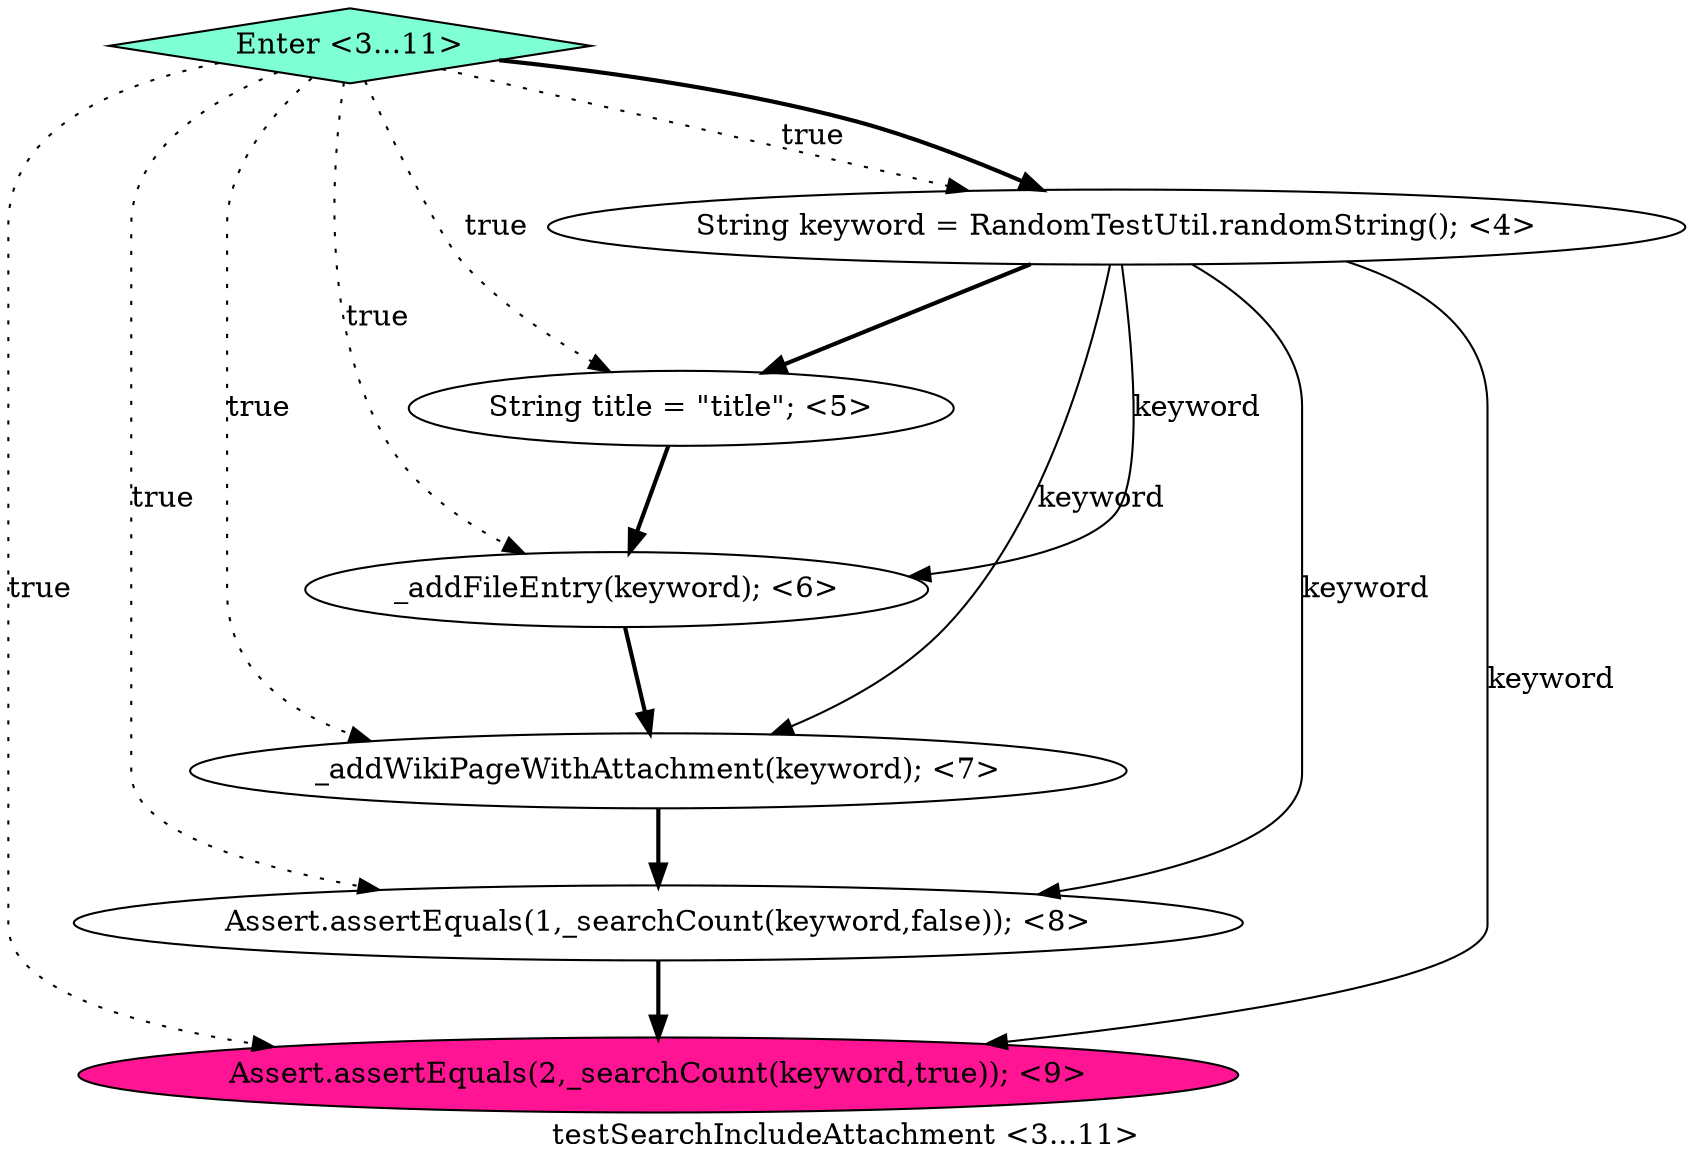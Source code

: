 digraph PDG {
label = "testSearchIncludeAttachment <3...11>";
0.6 [style = filled, label = "Enter <3...11>", fillcolor = aquamarine, shape = diamond];
0.5 [style = filled, label = "Assert.assertEquals(2,_searchCount(keyword,true)); <9>", fillcolor = deeppink, shape = ellipse];
0.3 [style = filled, label = "_addWikiPageWithAttachment(keyword); <7>", fillcolor = white, shape = ellipse];
0.4 [style = filled, label = "Assert.assertEquals(1,_searchCount(keyword,false)); <8>", fillcolor = white, shape = ellipse];
0.1 [style = filled, label = "String title = \"title\"; <5>", fillcolor = white, shape = ellipse];
0.0 [style = filled, label = "String keyword = RandomTestUtil.randomString(); <4>", fillcolor = white, shape = ellipse];
0.2 [style = filled, label = "_addFileEntry(keyword); <6>", fillcolor = white, shape = ellipse];
0.0 -> 0.1 [style = bold, label=""];
0.0 -> 0.2 [style = solid, label="keyword"];
0.0 -> 0.3 [style = solid, label="keyword"];
0.0 -> 0.4 [style = solid, label="keyword"];
0.0 -> 0.5 [style = solid, label="keyword"];
0.1 -> 0.2 [style = bold, label=""];
0.2 -> 0.3 [style = bold, label=""];
0.3 -> 0.4 [style = bold, label=""];
0.4 -> 0.5 [style = bold, label=""];
0.6 -> 0.0 [style = dotted, label="true"];
0.6 -> 0.0 [style = bold, label=""];
0.6 -> 0.1 [style = dotted, label="true"];
0.6 -> 0.2 [style = dotted, label="true"];
0.6 -> 0.3 [style = dotted, label="true"];
0.6 -> 0.4 [style = dotted, label="true"];
0.6 -> 0.5 [style = dotted, label="true"];
}
